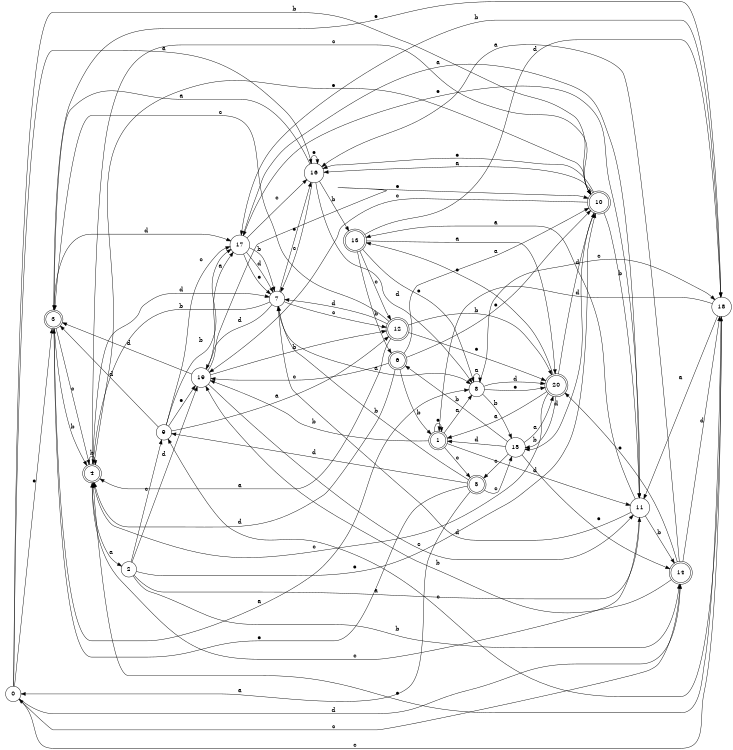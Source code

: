 digraph n17_1 {
__start0 [label="" shape="none"];

rankdir=LR;
size="8,5";

s0 [style="filled", color="black", fillcolor="white" shape="circle", label="0"];
s1 [style="rounded,filled", color="black", fillcolor="white" shape="doublecircle", label="1"];
s2 [style="filled", color="black", fillcolor="white" shape="circle", label="2"];
s3 [style="rounded,filled", color="black", fillcolor="white" shape="doublecircle", label="3"];
s4 [style="rounded,filled", color="black", fillcolor="white" shape="doublecircle", label="4"];
s5 [style="rounded,filled", color="black", fillcolor="white" shape="doublecircle", label="5"];
s6 [style="rounded,filled", color="black", fillcolor="white" shape="doublecircle", label="6"];
s7 [style="filled", color="black", fillcolor="white" shape="circle", label="7"];
s8 [style="filled", color="black", fillcolor="white" shape="circle", label="8"];
s9 [style="filled", color="black", fillcolor="white" shape="circle", label="9"];
s10 [style="rounded,filled", color="black", fillcolor="white" shape="doublecircle", label="10"];
s11 [style="filled", color="black", fillcolor="white" shape="circle", label="11"];
s12 [style="rounded,filled", color="black", fillcolor="white" shape="doublecircle", label="12"];
s13 [style="rounded,filled", color="black", fillcolor="white" shape="doublecircle", label="13"];
s14 [style="rounded,filled", color="black", fillcolor="white" shape="doublecircle", label="14"];
s15 [style="filled", color="black", fillcolor="white" shape="circle", label="15"];
s16 [style="filled", color="black", fillcolor="white" shape="circle", label="16"];
s17 [style="filled", color="black", fillcolor="white" shape="circle", label="17"];
s18 [style="filled", color="black", fillcolor="white" shape="circle", label="18"];
s19 [style="filled", color="black", fillcolor="white" shape="circle", label="19"];
s20 [style="rounded,filled", color="black", fillcolor="white" shape="doublecircle", label="20"];
s0 -> s16 [label="a"];
s0 -> s10 [label="b"];
s0 -> s18 [label="c"];
s0 -> s14 [label="d"];
s0 -> s3 [label="e"];
s1 -> s8 [label="a"];
s1 -> s19 [label="b"];
s1 -> s5 [label="c"];
s1 -> s11 [label="d"];
s1 -> s1 [label="e"];
s2 -> s11 [label="a"];
s2 -> s14 [label="b"];
s2 -> s9 [label="c"];
s2 -> s19 [label="d"];
s2 -> s10 [label="e"];
s3 -> s8 [label="a"];
s3 -> s4 [label="b"];
s3 -> s4 [label="c"];
s3 -> s17 [label="d"];
s3 -> s18 [label="e"];
s4 -> s2 [label="a"];
s4 -> s4 [label="b"];
s4 -> s10 [label="c"];
s4 -> s7 [label="d"];
s4 -> s10 [label="e"];
s5 -> s0 [label="a"];
s5 -> s7 [label="b"];
s5 -> s15 [label="c"];
s5 -> s9 [label="d"];
s5 -> s3 [label="e"];
s6 -> s10 [label="a"];
s6 -> s1 [label="b"];
s6 -> s19 [label="c"];
s6 -> s4 [label="d"];
s6 -> s10 [label="e"];
s7 -> s8 [label="a"];
s7 -> s4 [label="b"];
s7 -> s12 [label="c"];
s7 -> s19 [label="d"];
s7 -> s16 [label="e"];
s8 -> s8 [label="a"];
s8 -> s15 [label="b"];
s8 -> s18 [label="c"];
s8 -> s20 [label="d"];
s8 -> s20 [label="e"];
s9 -> s12 [label="a"];
s9 -> s17 [label="b"];
s9 -> s17 [label="c"];
s9 -> s3 [label="d"];
s9 -> s19 [label="e"];
s10 -> s16 [label="a"];
s10 -> s11 [label="b"];
s10 -> s19 [label="c"];
s10 -> s15 [label="d"];
s10 -> s16 [label="e"];
s11 -> s13 [label="a"];
s11 -> s14 [label="b"];
s11 -> s4 [label="c"];
s11 -> s7 [label="d"];
s11 -> s17 [label="e"];
s12 -> s4 [label="a"];
s12 -> s20 [label="b"];
s12 -> s3 [label="c"];
s12 -> s7 [label="d"];
s12 -> s20 [label="e"];
s13 -> s20 [label="a"];
s13 -> s6 [label="b"];
s13 -> s12 [label="c"];
s13 -> s18 [label="d"];
s13 -> s8 [label="e"];
s14 -> s16 [label="a"];
s14 -> s19 [label="b"];
s14 -> s0 [label="c"];
s14 -> s18 [label="d"];
s14 -> s20 [label="e"];
s15 -> s20 [label="a"];
s15 -> s6 [label="b"];
s15 -> s5 [label="c"];
s15 -> s1 [label="d"];
s15 -> s14 [label="e"];
s16 -> s3 [label="a"];
s16 -> s13 [label="b"];
s16 -> s7 [label="c"];
s16 -> s8 [label="d"];
s16 -> s16 [label="e"];
s17 -> s11 [label="a"];
s17 -> s7 [label="b"];
s17 -> s16 [label="c"];
s17 -> s7 [label="d"];
s17 -> s7 [label="e"];
s18 -> s11 [label="a"];
s18 -> s17 [label="b"];
s18 -> s9 [label="c"];
s18 -> s1 [label="d"];
s18 -> s4 [label="e"];
s19 -> s17 [label="a"];
s19 -> s12 [label="b"];
s19 -> s11 [label="c"];
s19 -> s3 [label="d"];
s19 -> s10 [label="e"];
s20 -> s1 [label="a"];
s20 -> s15 [label="b"];
s20 -> s4 [label="c"];
s20 -> s10 [label="d"];
s20 -> s13 [label="e"];

}